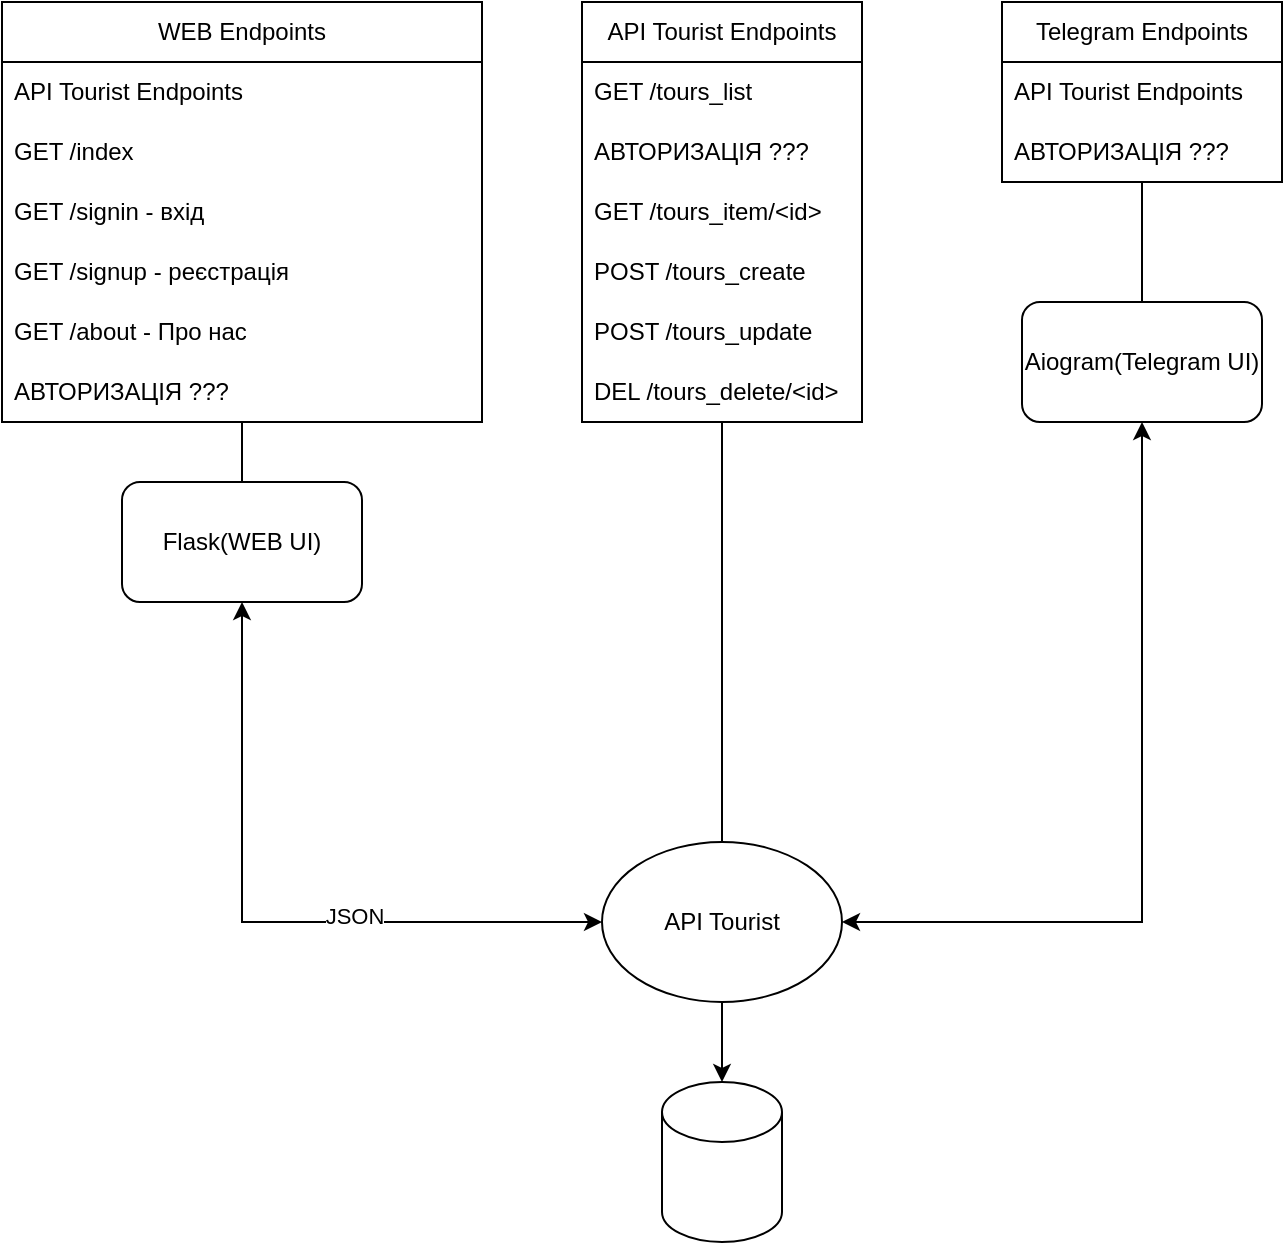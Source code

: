 <mxfile version="24.6.4" type="github">
  <diagram name="Сторінка-1" id="lJxNWKh9CDe1zumc04ai">
    <mxGraphModel dx="799" dy="428" grid="1" gridSize="10" guides="1" tooltips="1" connect="1" arrows="1" fold="1" page="1" pageScale="1" pageWidth="827" pageHeight="1169" math="0" shadow="0">
      <root>
        <mxCell id="0" />
        <mxCell id="1" parent="0" />
        <mxCell id="kUHCYtQzrJtX1-ilOXfK-1" value="" style="shape=cylinder3;whiteSpace=wrap;html=1;boundedLbl=1;backgroundOutline=1;size=15;" vertex="1" parent="1">
          <mxGeometry x="350" y="560" width="60" height="80" as="geometry" />
        </mxCell>
        <mxCell id="kUHCYtQzrJtX1-ilOXfK-6" style="edgeStyle=orthogonalEdgeStyle;rounded=0;orthogonalLoop=1;jettySize=auto;html=1;" edge="1" parent="1" source="kUHCYtQzrJtX1-ilOXfK-5" target="kUHCYtQzrJtX1-ilOXfK-1">
          <mxGeometry relative="1" as="geometry">
            <Array as="points">
              <mxPoint x="390" y="610" />
            </Array>
          </mxGeometry>
        </mxCell>
        <mxCell id="kUHCYtQzrJtX1-ilOXfK-5" value="API Tourist" style="ellipse;whiteSpace=wrap;html=1;" vertex="1" parent="1">
          <mxGeometry x="320" y="440" width="120" height="80" as="geometry" />
        </mxCell>
        <mxCell id="kUHCYtQzrJtX1-ilOXfK-10" style="edgeStyle=orthogonalEdgeStyle;rounded=0;orthogonalLoop=1;jettySize=auto;html=1;startArrow=classic;startFill=1;" edge="1" parent="1" source="kUHCYtQzrJtX1-ilOXfK-9" target="kUHCYtQzrJtX1-ilOXfK-5">
          <mxGeometry relative="1" as="geometry">
            <Array as="points">
              <mxPoint x="140" y="480" />
            </Array>
          </mxGeometry>
        </mxCell>
        <mxCell id="kUHCYtQzrJtX1-ilOXfK-11" value="JSON" style="edgeLabel;html=1;align=center;verticalAlign=middle;resizable=0;points=[];" vertex="1" connectable="0" parent="kUHCYtQzrJtX1-ilOXfK-10">
          <mxGeometry x="0.271" y="3" relative="1" as="geometry">
            <mxPoint as="offset" />
          </mxGeometry>
        </mxCell>
        <mxCell id="kUHCYtQzrJtX1-ilOXfK-9" value="Flask(WEB UI)" style="rounded=1;whiteSpace=wrap;html=1;" vertex="1" parent="1">
          <mxGeometry x="80" y="260" width="120" height="60" as="geometry" />
        </mxCell>
        <mxCell id="kUHCYtQzrJtX1-ilOXfK-16" style="edgeStyle=orthogonalEdgeStyle;rounded=0;orthogonalLoop=1;jettySize=auto;html=1;startArrow=classic;startFill=1;" edge="1" parent="1" source="kUHCYtQzrJtX1-ilOXfK-14" target="kUHCYtQzrJtX1-ilOXfK-5">
          <mxGeometry relative="1" as="geometry">
            <Array as="points">
              <mxPoint x="590" y="480" />
            </Array>
          </mxGeometry>
        </mxCell>
        <mxCell id="kUHCYtQzrJtX1-ilOXfK-14" value="Aiogram(Telegram UI)" style="rounded=1;whiteSpace=wrap;html=1;" vertex="1" parent="1">
          <mxGeometry x="530" y="170" width="120" height="60" as="geometry" />
        </mxCell>
        <mxCell id="kUHCYtQzrJtX1-ilOXfK-23" style="edgeStyle=orthogonalEdgeStyle;rounded=0;orthogonalLoop=1;jettySize=auto;html=1;endArrow=none;endFill=0;" edge="1" parent="1" source="kUHCYtQzrJtX1-ilOXfK-17" target="kUHCYtQzrJtX1-ilOXfK-5">
          <mxGeometry relative="1" as="geometry">
            <Array as="points">
              <mxPoint x="380" y="360" />
              <mxPoint x="380" y="360" />
            </Array>
          </mxGeometry>
        </mxCell>
        <mxCell id="kUHCYtQzrJtX1-ilOXfK-17" value="API Tourist Endpoints" style="swimlane;fontStyle=0;childLayout=stackLayout;horizontal=1;startSize=30;horizontalStack=0;resizeParent=1;resizeParentMax=0;resizeLast=0;collapsible=1;marginBottom=0;whiteSpace=wrap;html=1;" vertex="1" parent="1">
          <mxGeometry x="310" y="20" width="140" height="210" as="geometry" />
        </mxCell>
        <mxCell id="kUHCYtQzrJtX1-ilOXfK-18" value="GET /tours_list&amp;nbsp;&amp;nbsp;" style="text;strokeColor=none;fillColor=none;align=left;verticalAlign=middle;spacingLeft=4;spacingRight=4;overflow=hidden;points=[[0,0.5],[1,0.5]];portConstraint=eastwest;rotatable=0;whiteSpace=wrap;html=1;" vertex="1" parent="kUHCYtQzrJtX1-ilOXfK-17">
          <mxGeometry y="30" width="140" height="30" as="geometry" />
        </mxCell>
        <mxCell id="kUHCYtQzrJtX1-ilOXfK-45" value="АВТОРИЗАЦІЯ ???" style="text;strokeColor=none;fillColor=none;align=left;verticalAlign=middle;spacingLeft=4;spacingRight=4;overflow=hidden;points=[[0,0.5],[1,0.5]];portConstraint=eastwest;rotatable=0;whiteSpace=wrap;html=1;" vertex="1" parent="kUHCYtQzrJtX1-ilOXfK-17">
          <mxGeometry y="60" width="140" height="30" as="geometry" />
        </mxCell>
        <mxCell id="kUHCYtQzrJtX1-ilOXfK-19" value="GET /tours_item/&amp;lt;id&amp;gt;&amp;nbsp;&amp;nbsp;" style="text;strokeColor=none;fillColor=none;align=left;verticalAlign=middle;spacingLeft=4;spacingRight=4;overflow=hidden;points=[[0,0.5],[1,0.5]];portConstraint=eastwest;rotatable=0;whiteSpace=wrap;html=1;" vertex="1" parent="kUHCYtQzrJtX1-ilOXfK-17">
          <mxGeometry y="90" width="140" height="30" as="geometry" />
        </mxCell>
        <mxCell id="kUHCYtQzrJtX1-ilOXfK-20" value="POST /tours_create" style="text;strokeColor=none;fillColor=none;align=left;verticalAlign=middle;spacingLeft=4;spacingRight=4;overflow=hidden;points=[[0,0.5],[1,0.5]];portConstraint=eastwest;rotatable=0;whiteSpace=wrap;html=1;" vertex="1" parent="kUHCYtQzrJtX1-ilOXfK-17">
          <mxGeometry y="120" width="140" height="30" as="geometry" />
        </mxCell>
        <mxCell id="kUHCYtQzrJtX1-ilOXfK-21" value="POST /tours_update" style="text;strokeColor=none;fillColor=none;align=left;verticalAlign=middle;spacingLeft=4;spacingRight=4;overflow=hidden;points=[[0,0.5],[1,0.5]];portConstraint=eastwest;rotatable=0;whiteSpace=wrap;html=1;" vertex="1" parent="kUHCYtQzrJtX1-ilOXfK-17">
          <mxGeometry y="150" width="140" height="30" as="geometry" />
        </mxCell>
        <mxCell id="kUHCYtQzrJtX1-ilOXfK-22" value="DEL /tours_delete/&amp;lt;id&amp;gt;" style="text;strokeColor=none;fillColor=none;align=left;verticalAlign=middle;spacingLeft=4;spacingRight=4;overflow=hidden;points=[[0,0.5],[1,0.5]];portConstraint=eastwest;rotatable=0;whiteSpace=wrap;html=1;" vertex="1" parent="kUHCYtQzrJtX1-ilOXfK-17">
          <mxGeometry y="180" width="140" height="30" as="geometry" />
        </mxCell>
        <mxCell id="kUHCYtQzrJtX1-ilOXfK-30" style="edgeStyle=orthogonalEdgeStyle;rounded=0;orthogonalLoop=1;jettySize=auto;html=1;endArrow=none;endFill=0;" edge="1" parent="1" source="kUHCYtQzrJtX1-ilOXfK-24" target="kUHCYtQzrJtX1-ilOXfK-9">
          <mxGeometry relative="1" as="geometry" />
        </mxCell>
        <mxCell id="kUHCYtQzrJtX1-ilOXfK-24" value="WEB Endpoints" style="swimlane;fontStyle=0;childLayout=stackLayout;horizontal=1;startSize=30;horizontalStack=0;resizeParent=1;resizeParentMax=0;resizeLast=0;collapsible=1;marginBottom=0;whiteSpace=wrap;html=1;" vertex="1" parent="1">
          <mxGeometry x="20" y="20" width="240" height="210" as="geometry" />
        </mxCell>
        <mxCell id="kUHCYtQzrJtX1-ilOXfK-38" value="&lt;span style=&quot;text-align: center;&quot;&gt;API Tourist Endpoints&lt;/span&gt;" style="text;strokeColor=none;fillColor=none;align=left;verticalAlign=middle;spacingLeft=4;spacingRight=4;overflow=hidden;points=[[0,0.5],[1,0.5]];portConstraint=eastwest;rotatable=0;whiteSpace=wrap;html=1;" vertex="1" parent="kUHCYtQzrJtX1-ilOXfK-24">
          <mxGeometry y="30" width="240" height="30" as="geometry" />
        </mxCell>
        <mxCell id="kUHCYtQzrJtX1-ilOXfK-39" value="GET /index" style="text;strokeColor=none;fillColor=none;align=left;verticalAlign=middle;spacingLeft=4;spacingRight=4;overflow=hidden;points=[[0,0.5],[1,0.5]];portConstraint=eastwest;rotatable=0;whiteSpace=wrap;html=1;" vertex="1" parent="kUHCYtQzrJtX1-ilOXfK-24">
          <mxGeometry y="60" width="240" height="30" as="geometry" />
        </mxCell>
        <mxCell id="kUHCYtQzrJtX1-ilOXfK-40" value="GET /signin - вхід" style="text;strokeColor=none;fillColor=none;align=left;verticalAlign=middle;spacingLeft=4;spacingRight=4;overflow=hidden;points=[[0,0.5],[1,0.5]];portConstraint=eastwest;rotatable=0;whiteSpace=wrap;html=1;" vertex="1" parent="kUHCYtQzrJtX1-ilOXfK-24">
          <mxGeometry y="90" width="240" height="30" as="geometry" />
        </mxCell>
        <mxCell id="kUHCYtQzrJtX1-ilOXfK-41" value="GET /signup - реєстрація" style="text;strokeColor=none;fillColor=none;align=left;verticalAlign=middle;spacingLeft=4;spacingRight=4;overflow=hidden;points=[[0,0.5],[1,0.5]];portConstraint=eastwest;rotatable=0;whiteSpace=wrap;html=1;" vertex="1" parent="kUHCYtQzrJtX1-ilOXfK-24">
          <mxGeometry y="120" width="240" height="30" as="geometry" />
        </mxCell>
        <mxCell id="kUHCYtQzrJtX1-ilOXfK-43" value="GET /about - Про нас" style="text;strokeColor=none;fillColor=none;align=left;verticalAlign=middle;spacingLeft=4;spacingRight=4;overflow=hidden;points=[[0,0.5],[1,0.5]];portConstraint=eastwest;rotatable=0;whiteSpace=wrap;html=1;" vertex="1" parent="kUHCYtQzrJtX1-ilOXfK-24">
          <mxGeometry y="150" width="240" height="30" as="geometry" />
        </mxCell>
        <mxCell id="kUHCYtQzrJtX1-ilOXfK-44" value="АВТОРИЗАЦІЯ ???" style="text;strokeColor=none;fillColor=none;align=left;verticalAlign=middle;spacingLeft=4;spacingRight=4;overflow=hidden;points=[[0,0.5],[1,0.5]];portConstraint=eastwest;rotatable=0;whiteSpace=wrap;html=1;" vertex="1" parent="kUHCYtQzrJtX1-ilOXfK-24">
          <mxGeometry y="180" width="240" height="30" as="geometry" />
        </mxCell>
        <mxCell id="kUHCYtQzrJtX1-ilOXfK-37" style="edgeStyle=orthogonalEdgeStyle;rounded=0;orthogonalLoop=1;jettySize=auto;html=1;endArrow=none;endFill=0;" edge="1" parent="1" source="kUHCYtQzrJtX1-ilOXfK-31" target="kUHCYtQzrJtX1-ilOXfK-14">
          <mxGeometry relative="1" as="geometry" />
        </mxCell>
        <mxCell id="kUHCYtQzrJtX1-ilOXfK-31" value="Telegram Endpoints" style="swimlane;fontStyle=0;childLayout=stackLayout;horizontal=1;startSize=30;horizontalStack=0;resizeParent=1;resizeParentMax=0;resizeLast=0;collapsible=1;marginBottom=0;whiteSpace=wrap;html=1;" vertex="1" parent="1">
          <mxGeometry x="520" y="20" width="140" height="90" as="geometry" />
        </mxCell>
        <mxCell id="kUHCYtQzrJtX1-ilOXfK-32" value="API Tourist Endpoints" style="text;strokeColor=none;fillColor=none;align=left;verticalAlign=middle;spacingLeft=4;spacingRight=4;overflow=hidden;points=[[0,0.5],[1,0.5]];portConstraint=eastwest;rotatable=0;whiteSpace=wrap;html=1;" vertex="1" parent="kUHCYtQzrJtX1-ilOXfK-31">
          <mxGeometry y="30" width="140" height="30" as="geometry" />
        </mxCell>
        <mxCell id="kUHCYtQzrJtX1-ilOXfK-33" value="АВТОРИЗАЦІЯ ???" style="text;strokeColor=none;fillColor=none;align=left;verticalAlign=middle;spacingLeft=4;spacingRight=4;overflow=hidden;points=[[0,0.5],[1,0.5]];portConstraint=eastwest;rotatable=0;whiteSpace=wrap;html=1;" vertex="1" parent="kUHCYtQzrJtX1-ilOXfK-31">
          <mxGeometry y="60" width="140" height="30" as="geometry" />
        </mxCell>
      </root>
    </mxGraphModel>
  </diagram>
</mxfile>
